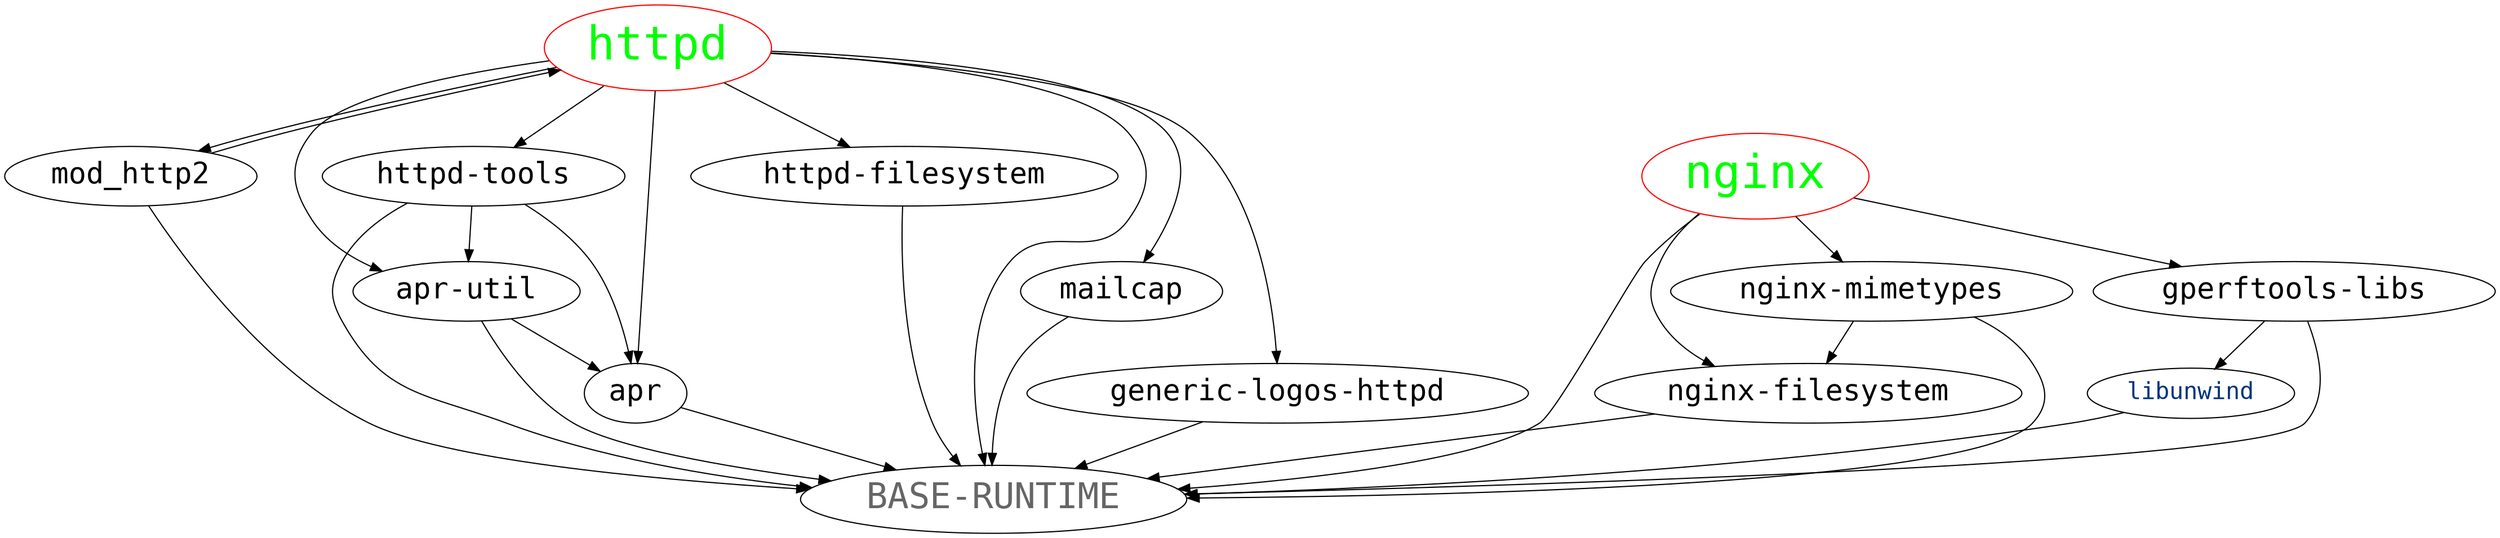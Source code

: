 strict digraph G {
node [fontname=monospace];
	"httpd" [color=red,fontcolor=green,fontsize=40];
	"nginx" [color=red,fontcolor=green,fontsize=40];
	"BASE-RUNTIME" [fontcolor="#666666",fontsize=30];
	"httpd" -> "BASE-RUNTIME";
	"mailcap" [fontsize=25];
	"httpd" -> "mailcap";
	"httpd" -> "BASE-RUNTIME";
	"httpd" -> "BASE-RUNTIME";
	"generic-logos-httpd" [fontsize=25];
	"httpd" -> "generic-logos-httpd";
	"httpd-tools" [fontsize=25];
	"httpd" -> "httpd-tools";
	"mod_http2" [fontsize=25];
	"httpd" -> "mod_http2";
	"apr" [fontsize=25];
	"httpd" -> "apr";
	"httpd" -> "BASE-RUNTIME";
	"httpd" -> "BASE-RUNTIME";
	"httpd" -> "BASE-RUNTIME";
	"httpd-filesystem" [fontsize=25];
	"httpd" -> "httpd-filesystem";
	"apr-util" [fontsize=25];
	"httpd" -> "apr-util";
	"httpd" -> "BASE-RUNTIME";
	"httpd" -> "BASE-RUNTIME";
	"httpd" -> "BASE-RUNTIME";
	"httpd" -> "BASE-RUNTIME";
	"httpd" -> "BASE-RUNTIME";
	"httpd" -> "BASE-RUNTIME";
	"httpd" -> "BASE-RUNTIME";
	"httpd" -> "BASE-RUNTIME";
	"nginx" -> "BASE-RUNTIME";
	"nginx" -> "BASE-RUNTIME";
	"nginx" -> "BASE-RUNTIME";
	"gperftools-libs" [fontsize=25];
	"nginx" -> "gperftools-libs";
	"nginx" -> "BASE-RUNTIME";
	"nginx" -> "BASE-RUNTIME";
	"nginx" -> "BASE-RUNTIME";
	"nginx" -> "BASE-RUNTIME";
	"nginx-mimetypes" [fontsize=25];
	"nginx" -> "nginx-mimetypes";
	"nginx" -> "BASE-RUNTIME";
	"nginx-filesystem" [fontsize=25];
	"nginx" -> "nginx-filesystem";
	"nginx" -> "BASE-RUNTIME";
	"nginx" -> "BASE-RUNTIME";
	"mailcap" -> "BASE-RUNTIME";
	"generic-logos-httpd" -> "BASE-RUNTIME";
	"httpd-tools" -> "BASE-RUNTIME";
	"httpd-tools" -> "BASE-RUNTIME";
	"httpd-tools" -> "apr";
	"httpd-tools" -> "BASE-RUNTIME";
	"httpd-tools" -> "BASE-RUNTIME";
	"httpd-tools" -> "BASE-RUNTIME";
	"httpd-tools" -> "apr-util";
	"httpd-tools" -> "BASE-RUNTIME";
	"httpd-tools" -> "BASE-RUNTIME";
	"gperftools-libs" -> "BASE-RUNTIME";
	"gperftools-libs" -> "BASE-RUNTIME";
	"gperftools-libs" -> "BASE-RUNTIME";
	"libunwind" [fontcolor="#003380",fontsize=20];
	"gperftools-libs" -> "libunwind";
	"gperftools-libs" -> "BASE-RUNTIME";
	"apr" -> "BASE-RUNTIME";
	"apr" -> "BASE-RUNTIME";
	"apr" -> "BASE-RUNTIME";
	"apr" -> "BASE-RUNTIME";
	"apr" -> "BASE-RUNTIME";
	"mod_http2" -> "BASE-RUNTIME";
	"mod_http2" -> "httpd";
	"mod_http2" -> "BASE-RUNTIME";
	"mod_http2" -> "BASE-RUNTIME";
	"mod_http2" -> "BASE-RUNTIME";
	"httpd-filesystem" -> "BASE-RUNTIME";
	"httpd-filesystem" -> "BASE-RUNTIME";
	"httpd-filesystem" -> "BASE-RUNTIME";
	"nginx-mimetypes" -> "BASE-RUNTIME";
	"nginx-mimetypes" -> "nginx-filesystem";
	"apr-util" -> "BASE-RUNTIME";
	"apr-util" -> "BASE-RUNTIME";
	"apr-util" -> "BASE-RUNTIME";
	"apr-util" -> "apr";
	"apr-util" -> "BASE-RUNTIME";
	"apr-util" -> "BASE-RUNTIME";
	"apr-util" -> "BASE-RUNTIME";
	"apr-util" -> "BASE-RUNTIME";
	"nginx-filesystem" -> "BASE-RUNTIME";
	"nginx-filesystem" -> "BASE-RUNTIME";
	"nginx-filesystem" -> "BASE-RUNTIME";
	"libunwind" -> "BASE-RUNTIME";
	"libunwind" -> "BASE-RUNTIME";
	"libunwind" -> "BASE-RUNTIME";
}
